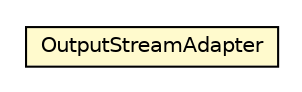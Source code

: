 #!/usr/local/bin/dot
#
# Class diagram 
# Generated by UMLGraph version R5_6 (http://www.umlgraph.org/)
#

digraph G {
	edge [fontname="Helvetica",fontsize=10,labelfontname="Helvetica",labelfontsize=10];
	node [fontname="Helvetica",fontsize=10,shape=plaintext];
	nodesep=0.25;
	ranksep=0.5;
	// jason.runtime.OutputStreamAdapter
	c51909 [label=<<table title="jason.runtime.OutputStreamAdapter" border="0" cellborder="1" cellspacing="0" cellpadding="2" port="p" bgcolor="lemonChiffon" href="./OutputStreamAdapter.html">
		<tr><td><table border="0" cellspacing="0" cellpadding="1">
<tr><td align="center" balign="center"> OutputStreamAdapter </td></tr>
		</table></td></tr>
		</table>>, URL="./OutputStreamAdapter.html", fontname="Helvetica", fontcolor="black", fontsize=10.0];
}

